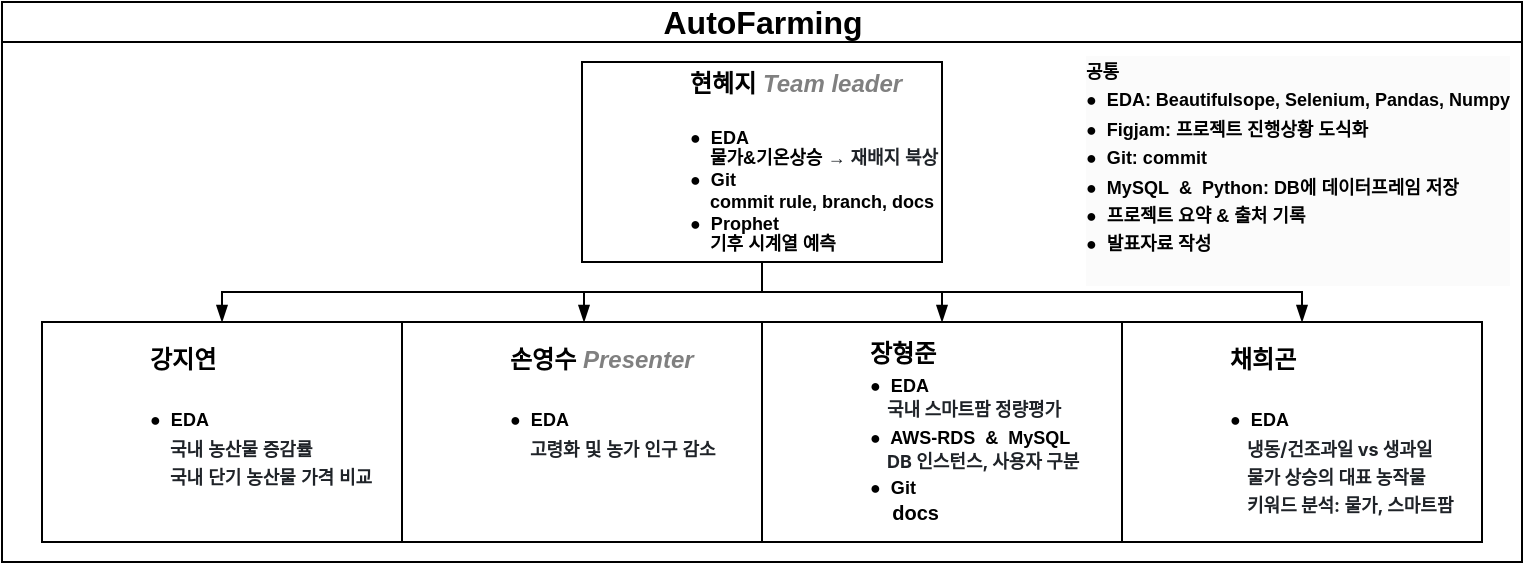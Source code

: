 <mxfile version="24.2.1" type="github">
  <diagram id="prtHgNgQTEPvFCAcTncT" name="Page-1">
    <mxGraphModel dx="868" dy="480" grid="1" gridSize="10" guides="1" tooltips="1" connect="1" arrows="1" fold="1" page="1" pageScale="1" pageWidth="827" pageHeight="1169" math="0" shadow="0">
      <root>
        <mxCell id="0" />
        <mxCell id="1" parent="0" />
        <mxCell id="dNxyNK7c78bLwvsdeMH5-11" value="&lt;font style=&quot;font-size: 16px;&quot;&gt;AutoFarming&lt;/font&gt;" style="swimlane;html=1;startSize=20;horizontal=1;containerType=tree;glass=0;" parent="1" vertex="1">
          <mxGeometry x="70" y="310" width="760" height="280" as="geometry" />
        </mxCell>
        <UserObject label="현혜지&amp;nbsp;&lt;i style=&quot;color: gray;&quot;&gt;Team leader&lt;/i&gt;&lt;div&gt;&lt;font color=&quot;#808080&quot;&gt;&lt;i style=&quot;&quot;&gt;&lt;br&gt;&lt;/i&gt;&lt;/font&gt;&lt;div style=&quot;font-size: 9px;&quot;&gt;●&amp;nbsp; EDA&lt;font style=&quot;font-size: 9px;&quot; color=&quot;#808080&quot;&gt;&lt;i&gt;&lt;br&gt;&lt;/i&gt;&lt;/font&gt;&lt;div&gt;&lt;div style=&quot;&quot;&gt;&lt;span style=&quot;&quot;&gt;&amp;nbsp; &amp;nbsp; 물가&amp;amp;기온상승&amp;nbsp;&lt;/span&gt;&lt;span style=&quot;color: rgb(31, 35, 40); background-color: rgb(255, 255, 255);&quot;&gt;&lt;font style=&quot;font-size: 9px;&quot; face=&quot;Helvetica&quot;&gt;→ 재배지 북상&lt;/font&gt;&lt;/span&gt;&lt;/div&gt;&lt;div style=&quot;&quot;&gt;●&amp;nbsp; Git&lt;font color=&quot;#1f2328&quot;&gt;&lt;br&gt;&lt;/font&gt;&lt;div style=&quot;&quot;&gt;&lt;span style=&quot;background-color: initial;&quot;&gt;&amp;nbsp; &amp;nbsp; commit rule, branch, docs&lt;/span&gt;&lt;/div&gt;&lt;div style=&quot;&quot;&gt;&lt;span style=&quot;background-color: initial;&quot;&gt;●&amp;nbsp; Prophet&lt;/span&gt;&lt;/div&gt;&lt;div style=&quot;&quot;&gt;&amp;nbsp; &amp;nbsp; 기후 시계열 예측&lt;/div&gt;&lt;/div&gt;&lt;/div&gt;&lt;/div&gt;&lt;/div&gt;" name="Tessa Miller" position="CFO" location="Office 1" email="me@example.com" placeholders="1" link="https://www.draw.io" id="dNxyNK7c78bLwvsdeMH5-12">
          <mxCell style="label;image=https://cdn3.iconfinder.com/data/icons/user-avatars-1/512/users-3-128.png;whiteSpace=wrap;html=1;rounded=0;glass=0;treeMoving=1;treeFolding=1;" parent="dNxyNK7c78bLwvsdeMH5-11" vertex="1">
            <mxGeometry x="290" y="30" width="180" height="100" as="geometry" />
          </mxCell>
        </UserObject>
        <mxCell id="dNxyNK7c78bLwvsdeMH5-15" value="" style="endArrow=blockThin;endFill=1;fontSize=11;edgeStyle=elbowEdgeStyle;elbow=vertical;rounded=0;entryX=0.5;entryY=0;entryDx=0;entryDy=0;exitX=0.5;exitY=1;exitDx=0;exitDy=0;" parent="dNxyNK7c78bLwvsdeMH5-11" source="dNxyNK7c78bLwvsdeMH5-12" edge="1">
          <mxGeometry relative="1" as="geometry">
            <mxPoint x="381" y="135" as="sourcePoint" />
            <mxPoint x="291.0" y="160" as="targetPoint" />
            <Array as="points">
              <mxPoint x="331" y="145" />
            </Array>
          </mxGeometry>
        </mxCell>
        <mxCell id="dNxyNK7c78bLwvsdeMH5-17" value="" style="endArrow=blockThin;endFill=1;fontSize=11;edgeStyle=elbowEdgeStyle;elbow=vertical;rounded=0;entryX=0.5;entryY=0;entryDx=0;entryDy=0;" parent="dNxyNK7c78bLwvsdeMH5-11" target="dNxyNK7c78bLwvsdeMH5-18" edge="1">
          <mxGeometry relative="1" as="geometry">
            <mxPoint x="380" y="130" as="sourcePoint" />
            <mxPoint x="650.0" y="150" as="targetPoint" />
          </mxGeometry>
        </mxCell>
        <UserObject label="손영수&amp;nbsp;&lt;i style=&quot;color: gray;&quot;&gt;Presenter&lt;/i&gt;&lt;div&gt;&lt;div&gt;&lt;span style=&quot;color: rgb(31, 35, 40); font-weight: 400; background-color: rgb(255, 255, 255);&quot;&gt;&lt;font style=&quot;font-size: 9px;&quot; face=&quot;Helvetica&quot;&gt;&lt;br&gt;&lt;/font&gt;&lt;/span&gt;&lt;/div&gt;&lt;div&gt;&lt;div&gt;&lt;span style=&quot;font-size: 9px;&quot;&gt;●&amp;nbsp; EDA&lt;/span&gt;&lt;font style=&quot;font-size: 9px;&quot; color=&quot;#808080&quot;&gt;&lt;i&gt;&lt;br&gt;&lt;/i&gt;&lt;/font&gt;&lt;div style=&quot;font-size: 9px;&quot;&gt;&lt;/div&gt;&lt;/div&gt;&lt;/div&gt;&lt;div&gt;&lt;span style=&quot;color: rgb(31, 35, 40); background-color: rgb(255, 255, 255);&quot;&gt;&lt;font style=&quot;font-size: 9px;&quot; face=&quot;Helvetica&quot;&gt;&amp;nbsp; &amp;nbsp; 고령화 및 농가 인구 감소&lt;/font&gt;&lt;/span&gt;&lt;/div&gt;&lt;/div&gt;&lt;div&gt;&lt;span style=&quot;color: rgb(31, 35, 40); background-color: rgb(255, 255, 255);&quot;&gt;&lt;font style=&quot;font-size: 9px;&quot; face=&quot;Helvetica&quot;&gt;&lt;br&gt;&lt;/font&gt;&lt;/span&gt;&lt;/div&gt;&lt;div&gt;&lt;span style=&quot;color: rgb(31, 35, 40); background-color: rgb(255, 255, 255);&quot;&gt;&lt;font style=&quot;font-size: 9px;&quot; face=&quot;Helvetica&quot;&gt;&lt;br&gt;&lt;/font&gt;&lt;/span&gt;&lt;/div&gt;" name="Evan Valet" position="HR Director" location="Office 4" email="me@example.com" placeholders="1" link="https://www.draw.io" id="OBXP10FfQTyk7-cbXmH6-1">
          <mxCell style="label;image=https://cdn3.iconfinder.com/data/icons/user-avatars-1/512/users-9-2-128.png;whiteSpace=wrap;html=1;rounded=0;glass=0;treeFolding=1;treeMoving=1;" parent="dNxyNK7c78bLwvsdeMH5-11" vertex="1">
            <mxGeometry x="200" y="160" width="180" height="110" as="geometry" />
          </mxCell>
        </UserObject>
        <UserObject label="&lt;div&gt;&lt;span style=&quot;background-color: initial;&quot;&gt;채희곤&amp;nbsp;&lt;/span&gt;&lt;br&gt;&lt;/div&gt;&lt;div&gt;&lt;span style=&quot;background-color: rgb(255, 255, 255); color: rgb(31, 35, 40); font-family: -apple-system, BlinkMacSystemFont, &amp;quot;Segoe UI&amp;quot;, &amp;quot;Noto Sans&amp;quot;, Helvetica, Arial, sans-serif, &amp;quot;Apple Color Emoji&amp;quot;, &amp;quot;Segoe UI Emoji&amp;quot;; font-weight: 400; font-size: 9px;&quot;&gt;&lt;br&gt;&lt;/span&gt;&lt;/div&gt;&lt;div&gt;&lt;div&gt;&lt;span style=&quot;font-size: 9px;&quot;&gt;●&amp;nbsp; EDA&lt;/span&gt;&lt;font style=&quot;font-size: 9px;&quot; color=&quot;#808080&quot;&gt;&lt;i&gt;&lt;br&gt;&lt;/i&gt;&lt;/font&gt;&lt;div style=&quot;font-size: 9px;&quot;&gt;&lt;/div&gt;&lt;/div&gt;&lt;/div&gt;&lt;div&gt;&lt;span style=&quot;background-color: rgb(255, 255, 255); color: rgb(31, 35, 40); font-family: -apple-system, BlinkMacSystemFont, &amp;quot;Segoe UI&amp;quot;, &amp;quot;Noto Sans&amp;quot;, Helvetica, Arial, sans-serif, &amp;quot;Apple Color Emoji&amp;quot;, &amp;quot;Segoe UI Emoji&amp;quot;; font-size: 9px;&quot;&gt;&amp;nbsp; &amp;nbsp; 냉동/건조과일 vs 생과일&lt;/span&gt;&lt;/div&gt;&lt;div&gt;&lt;span style=&quot;color: rgb(31, 35, 40); font-family: -apple-system, BlinkMacSystemFont, &amp;quot;Segoe UI&amp;quot;, &amp;quot;Noto Sans&amp;quot;, Helvetica, Arial, sans-serif, &amp;quot;Apple Color Emoji&amp;quot;, &amp;quot;Segoe UI Emoji&amp;quot;; background-color: rgb(255, 255, 255);&quot;&gt;&lt;font style=&quot;font-size: 9px;&quot;&gt;&amp;nbsp; &amp;nbsp; 물가 상승의 대표 농작물&lt;/font&gt;&lt;/span&gt;&lt;/div&gt;&lt;div&gt;&lt;span style=&quot;background-color: rgb(255, 255, 255); color: rgb(31, 35, 40); font-family: -apple-system, BlinkMacSystemFont, &amp;quot;Segoe UI&amp;quot;, &amp;quot;Noto Sans&amp;quot;, Helvetica, Arial, sans-serif, &amp;quot;Apple Color Emoji&amp;quot;, &amp;quot;Segoe UI Emoji&amp;quot;;&quot;&gt;&lt;font style=&quot;font-size: 9px;&quot;&gt;&amp;nbsp; &amp;nbsp; 키워드 분석: 물가, 스마트팜&lt;/font&gt;&lt;/span&gt;&lt;/div&gt;" name="Evan Valet" position="HR Director" location="Office 4" email="me@example.com" placeholders="1" link="https://www.draw.io" id="OBXP10FfQTyk7-cbXmH6-2">
          <mxCell style="label;image=https://cdn3.iconfinder.com/data/icons/user-avatars-1/512/users-9-2-128.png;whiteSpace=wrap;html=1;rounded=0;glass=0;treeFolding=1;treeMoving=1;" parent="dNxyNK7c78bLwvsdeMH5-11" vertex="1">
            <mxGeometry x="560" y="160" width="180" height="110" as="geometry" />
          </mxCell>
        </UserObject>
        <UserObject label="강지연&lt;font color=&quot;#808080&quot;&gt;&lt;i&gt;&amp;nbsp;&lt;/i&gt;&lt;/font&gt;&lt;div&gt;&lt;font color=&quot;#808080&quot;&gt;&lt;i&gt;&lt;br&gt;&lt;/i&gt;&lt;/font&gt;&lt;div&gt;&lt;span style=&quot;font-size: 9px;&quot;&gt;●&amp;nbsp; EDA&lt;/span&gt;&lt;font style=&quot;font-size: 9px;&quot; color=&quot;#808080&quot;&gt;&lt;i&gt;&lt;br&gt;&lt;/i&gt;&lt;/font&gt;&lt;div style=&quot;font-size: 9px;&quot;&gt;&lt;/div&gt;&lt;/div&gt;&lt;div&gt;&lt;span style=&quot;color: rgb(31, 35, 40); background-color: rgb(255, 255, 255);&quot;&gt;&lt;font style=&quot;font-size: 9px;&quot; face=&quot;Helvetica&quot;&gt;&amp;nbsp; &amp;nbsp; 국내 농산물 증감률&lt;/font&gt;&lt;/span&gt;&lt;/div&gt;&lt;div&gt;&lt;span style=&quot;color: rgb(31, 35, 40); background-color: rgb(255, 255, 255);&quot;&gt;&lt;font style=&quot;font-size: 9px;&quot; face=&quot;Helvetica&quot;&gt;&amp;nbsp; &amp;nbsp; 국내 단기 농산물 가격 비교&lt;/font&gt;&lt;/span&gt;&lt;br&gt;&lt;/div&gt;&lt;div&gt;&lt;br&gt;&lt;/div&gt;&lt;/div&gt;" name="Tessa Miller" position="CFO" location="Office 1" email="me@example.com" placeholders="1" link="https://www.draw.io" id="OBXP10FfQTyk7-cbXmH6-7">
          <mxCell style="label;image=https://cdn3.iconfinder.com/data/icons/user-avatars-1/512/users-3-128.png;whiteSpace=wrap;html=1;rounded=0;glass=0;treeMoving=1;treeFolding=1;" parent="dNxyNK7c78bLwvsdeMH5-11" vertex="1">
            <mxGeometry x="20" y="160" width="180" height="110" as="geometry" />
          </mxCell>
        </UserObject>
        <mxCell id="OBXP10FfQTyk7-cbXmH6-19" value="" style="endArrow=blockThin;endFill=1;fontSize=11;edgeStyle=elbowEdgeStyle;elbow=vertical;rounded=0;exitX=0.5;exitY=1;exitDx=0;exitDy=0;" parent="dNxyNK7c78bLwvsdeMH5-11" source="dNxyNK7c78bLwvsdeMH5-12" target="OBXP10FfQTyk7-cbXmH6-7" edge="1">
          <mxGeometry relative="1" as="geometry">
            <mxPoint x="151" y="110" as="sourcePoint" />
            <mxPoint x="421" y="140" as="targetPoint" />
          </mxGeometry>
        </mxCell>
        <mxCell id="OBXP10FfQTyk7-cbXmH6-22" value="" style="endArrow=blockThin;endFill=1;fontSize=11;edgeStyle=elbowEdgeStyle;elbow=vertical;rounded=0;entryX=0.5;entryY=0;entryDx=0;entryDy=0;exitX=0.5;exitY=1;exitDx=0;exitDy=0;" parent="dNxyNK7c78bLwvsdeMH5-11" source="dNxyNK7c78bLwvsdeMH5-12" target="OBXP10FfQTyk7-cbXmH6-2" edge="1">
          <mxGeometry relative="1" as="geometry">
            <mxPoint x="400" y="150" as="sourcePoint" />
            <mxPoint x="670" y="180" as="targetPoint" />
          </mxGeometry>
        </mxCell>
        <UserObject label="장형준&amp;nbsp;&lt;br&gt;&lt;div style=&quot;font-size: 9px;&quot;&gt;&lt;div style=&quot;font-size: 12px;&quot;&gt;&lt;span style=&quot;font-size: 9px;&quot;&gt;●&amp;nbsp; EDA&lt;/span&gt;&lt;font style=&quot;font-size: 9px;&quot; color=&quot;#808080&quot;&gt;&lt;i&gt;&lt;br&gt;&lt;/i&gt;&lt;/font&gt;&lt;div style=&quot;font-size: 9px;&quot;&gt;&lt;/div&gt;&lt;/div&gt;&lt;span style=&quot;color: rgb(31, 35, 40); font-family: -apple-system, BlinkMacSystemFont, &amp;quot;Segoe UI&amp;quot;, &amp;quot;Noto Sans&amp;quot;, Helvetica, Arial, sans-serif, &amp;quot;Apple Color Emoji&amp;quot;, &amp;quot;Segoe UI Emoji&amp;quot;; background-color: rgb(255, 255, 255);&quot;&gt;&lt;font style=&quot;font-size: 9px;&quot;&gt;&amp;nbsp; &amp;nbsp; 국내 스마트팜 정량평가&lt;/font&gt;&lt;/span&gt;&lt;span style=&quot;font-size: 10px;&quot;&gt;&lt;br&gt;&lt;/span&gt;&lt;div style=&quot;font-size: 12px;&quot;&gt;&lt;span style=&quot;font-size: 9px;&quot;&gt;●&amp;nbsp; AWS-RDS&amp;nbsp; &amp;amp;&amp;nbsp; MySQL&lt;/span&gt;&lt;font style=&quot;font-size: 9px;&quot; color=&quot;#808080&quot;&gt;&lt;i&gt;&lt;br&gt;&lt;/i&gt;&lt;/font&gt;&lt;div style=&quot;font-size: 9px;&quot;&gt;&lt;/div&gt;&lt;/div&gt;&lt;div style=&quot;&quot;&gt;&lt;font face=&quot;-apple-system, BlinkMacSystemFont, Segoe UI, Noto Sans, Helvetica, Arial, sans-serif, Apple Color Emoji, Segoe UI Emoji&quot; color=&quot;#1f2328&quot;&gt;&lt;span style=&quot;background-color: rgb(255, 255, 255);&quot;&gt;&amp;nbsp; &amp;nbsp; DB 인스턴스, 사용자 구분&lt;/span&gt;&lt;/font&gt;&lt;/div&gt;&lt;div&gt;&lt;div style=&quot;font-size: 12px;&quot;&gt;&lt;div&gt;&lt;span style=&quot;font-size: 9px; background-color: initial;&quot;&gt;●&amp;nbsp; Git&lt;/span&gt;&lt;/div&gt;&lt;/div&gt;&lt;div style=&quot;font-size: 12px;&quot;&gt;&lt;div style=&quot;font-size: 9px;&quot;&gt;&lt;/div&gt;&lt;/div&gt;&lt;div style=&quot;font-size: 10px;&quot;&gt;&lt;span style=&quot;font-size: x-small; background-color: initial;&quot;&gt;&amp;nbsp; &amp;nbsp; docs&lt;/span&gt;&lt;/div&gt;&lt;/div&gt;&lt;/div&gt;" name="Alison Donovan" position="System Admin" location="Office 3" email="me@example.com" placeholders="1" link="https://www.draw.io" id="dNxyNK7c78bLwvsdeMH5-18">
          <mxCell style="label;image=https://cdn3.iconfinder.com/data/icons/user-avatars-1/512/users-2-128.png;whiteSpace=wrap;html=1;rounded=0;glass=0;" parent="dNxyNK7c78bLwvsdeMH5-11" vertex="1">
            <mxGeometry x="380" y="160" width="180" height="110" as="geometry" />
          </mxCell>
        </UserObject>
        <mxCell id="8vAWYRt7l10z9R8Cdszw-1" value="&lt;div style=&quot;forced-color-adjust: none; color: rgb(0, 0, 0); font-family: Helvetica; font-size: 12px; font-style: normal; font-variant-ligatures: normal; font-variant-caps: normal; font-weight: 700; letter-spacing: normal; orphans: 2; text-align: left; text-indent: 0px; text-transform: none; widows: 2; word-spacing: 0px; -webkit-text-stroke-width: 0px; white-space: normal; background-color: rgb(251, 251, 251); text-decoration-thickness: initial; text-decoration-style: initial; text-decoration-color: initial;&quot;&gt;&lt;div style=&quot;forced-color-adjust: none;&quot;&gt;&lt;span style=&quot;font-size: 9px;&quot;&gt;공통&lt;/span&gt;&lt;/div&gt;&lt;div style=&quot;forced-color-adjust: none;&quot;&gt;&lt;span style=&quot;forced-color-adjust: none; font-size: 9px;&quot;&gt;●&amp;nbsp; EDA:&amp;nbsp;Beautifulsope, Selenium, Pandas, Numpy&lt;/span&gt;&lt;font color=&quot;#808080&quot; style=&quot;forced-color-adjust: none; font-size: 9px;&quot;&gt;&lt;i style=&quot;forced-color-adjust: none;&quot;&gt;&lt;br style=&quot;forced-color-adjust: none;&quot;&gt;&lt;/i&gt;&lt;/font&gt;&lt;div style=&quot;forced-color-adjust: none; font-size: 9px;&quot;&gt;&lt;/div&gt;&lt;/div&gt;&lt;div style=&quot;forced-color-adjust: none;&quot;&gt;&lt;span style=&quot;forced-color-adjust: none; font-size: 9px;&quot;&gt;●&amp;nbsp; Figjam: 프로젝트 진행상황 도식화&lt;br&gt;&lt;/span&gt;&lt;/div&gt;&lt;div style=&quot;forced-color-adjust: none;&quot;&gt;&lt;span style=&quot;font-size: 9px;&quot;&gt;●&amp;nbsp; Git: commit&lt;/span&gt;&lt;br&gt;&lt;/div&gt;&lt;div style=&quot;forced-color-adjust: none;&quot;&gt;&lt;span style=&quot;font-size: 9px;&quot;&gt;●&amp;nbsp; MySQL&amp;nbsp; &amp;amp;&amp;nbsp; Python: DB에 데이터프레임 저장&lt;/span&gt;&lt;span style=&quot;font-size: 9px;&quot;&gt;&lt;br&gt;&lt;/span&gt;&lt;/div&gt;&lt;div style=&quot;forced-color-adjust: none;&quot;&gt;&lt;span style=&quot;forced-color-adjust: none; font-size: 9px;&quot;&gt;●&amp;nbsp; 프로젝트 요약 &amp;amp; 출처 기록&lt;br&gt;&lt;/span&gt;&lt;/div&gt;&lt;div style=&quot;forced-color-adjust: none;&quot;&gt;&lt;span style=&quot;forced-color-adjust: none; font-size: 9px;&quot;&gt;●&amp;nbsp; 발표자료 작성&lt;br&gt;&lt;/span&gt;&lt;/div&gt;&lt;div style=&quot;forced-color-adjust: none;&quot;&gt;&lt;span style=&quot;forced-color-adjust: none; font-size: 9px;&quot;&gt;&lt;br&gt;&lt;/span&gt;&lt;/div&gt;&lt;/div&gt;" style="text;whiteSpace=wrap;html=1;" vertex="1" parent="dNxyNK7c78bLwvsdeMH5-11">
          <mxGeometry x="540" y="20" width="220" height="100" as="geometry" />
        </mxCell>
      </root>
    </mxGraphModel>
  </diagram>
</mxfile>
